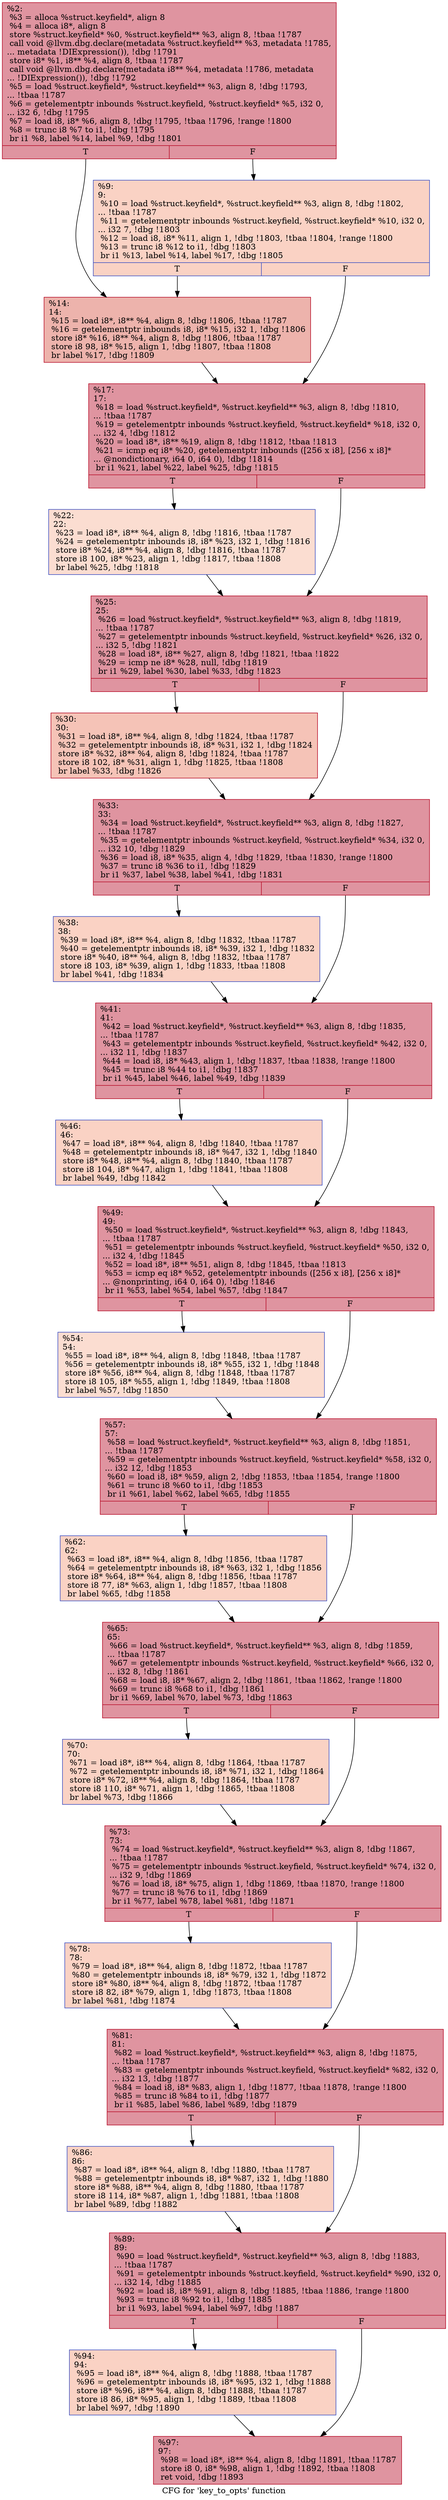 digraph "CFG for 'key_to_opts' function" {
	label="CFG for 'key_to_opts' function";

	Node0x256dea0 [shape=record,color="#b70d28ff", style=filled, fillcolor="#b70d2870",label="{%2:\l  %3 = alloca %struct.keyfield*, align 8\l  %4 = alloca i8*, align 8\l  store %struct.keyfield* %0, %struct.keyfield** %3, align 8, !tbaa !1787\l  call void @llvm.dbg.declare(metadata %struct.keyfield** %3, metadata !1785,\l... metadata !DIExpression()), !dbg !1791\l  store i8* %1, i8** %4, align 8, !tbaa !1787\l  call void @llvm.dbg.declare(metadata i8** %4, metadata !1786, metadata\l... !DIExpression()), !dbg !1792\l  %5 = load %struct.keyfield*, %struct.keyfield** %3, align 8, !dbg !1793,\l... !tbaa !1787\l  %6 = getelementptr inbounds %struct.keyfield, %struct.keyfield* %5, i32 0,\l... i32 6, !dbg !1795\l  %7 = load i8, i8* %6, align 8, !dbg !1795, !tbaa !1796, !range !1800\l  %8 = trunc i8 %7 to i1, !dbg !1795\l  br i1 %8, label %14, label %9, !dbg !1801\l|{<s0>T|<s1>F}}"];
	Node0x256dea0:s0 -> Node0x256e010;
	Node0x256dea0:s1 -> Node0x256dfc0;
	Node0x256dfc0 [shape=record,color="#3d50c3ff", style=filled, fillcolor="#f4987a70",label="{%9:\l9:                                                \l  %10 = load %struct.keyfield*, %struct.keyfield** %3, align 8, !dbg !1802,\l... !tbaa !1787\l  %11 = getelementptr inbounds %struct.keyfield, %struct.keyfield* %10, i32 0,\l... i32 7, !dbg !1803\l  %12 = load i8, i8* %11, align 1, !dbg !1803, !tbaa !1804, !range !1800\l  %13 = trunc i8 %12 to i1, !dbg !1803\l  br i1 %13, label %14, label %17, !dbg !1805\l|{<s0>T|<s1>F}}"];
	Node0x256dfc0:s0 -> Node0x256e010;
	Node0x256dfc0:s1 -> Node0x256e060;
	Node0x256e010 [shape=record,color="#b70d28ff", style=filled, fillcolor="#d6524470",label="{%14:\l14:                                               \l  %15 = load i8*, i8** %4, align 8, !dbg !1806, !tbaa !1787\l  %16 = getelementptr inbounds i8, i8* %15, i32 1, !dbg !1806\l  store i8* %16, i8** %4, align 8, !dbg !1806, !tbaa !1787\l  store i8 98, i8* %15, align 1, !dbg !1807, !tbaa !1808\l  br label %17, !dbg !1809\l}"];
	Node0x256e010 -> Node0x256e060;
	Node0x256e060 [shape=record,color="#b70d28ff", style=filled, fillcolor="#b70d2870",label="{%17:\l17:                                               \l  %18 = load %struct.keyfield*, %struct.keyfield** %3, align 8, !dbg !1810,\l... !tbaa !1787\l  %19 = getelementptr inbounds %struct.keyfield, %struct.keyfield* %18, i32 0,\l... i32 4, !dbg !1812\l  %20 = load i8*, i8** %19, align 8, !dbg !1812, !tbaa !1813\l  %21 = icmp eq i8* %20, getelementptr inbounds ([256 x i8], [256 x i8]*\l... @nondictionary, i64 0, i64 0), !dbg !1814\l  br i1 %21, label %22, label %25, !dbg !1815\l|{<s0>T|<s1>F}}"];
	Node0x256e060:s0 -> Node0x256e0b0;
	Node0x256e060:s1 -> Node0x256e100;
	Node0x256e0b0 [shape=record,color="#3d50c3ff", style=filled, fillcolor="#f7b39670",label="{%22:\l22:                                               \l  %23 = load i8*, i8** %4, align 8, !dbg !1816, !tbaa !1787\l  %24 = getelementptr inbounds i8, i8* %23, i32 1, !dbg !1816\l  store i8* %24, i8** %4, align 8, !dbg !1816, !tbaa !1787\l  store i8 100, i8* %23, align 1, !dbg !1817, !tbaa !1808\l  br label %25, !dbg !1818\l}"];
	Node0x256e0b0 -> Node0x256e100;
	Node0x256e100 [shape=record,color="#b70d28ff", style=filled, fillcolor="#b70d2870",label="{%25:\l25:                                               \l  %26 = load %struct.keyfield*, %struct.keyfield** %3, align 8, !dbg !1819,\l... !tbaa !1787\l  %27 = getelementptr inbounds %struct.keyfield, %struct.keyfield* %26, i32 0,\l... i32 5, !dbg !1821\l  %28 = load i8*, i8** %27, align 8, !dbg !1821, !tbaa !1822\l  %29 = icmp ne i8* %28, null, !dbg !1819\l  br i1 %29, label %30, label %33, !dbg !1823\l|{<s0>T|<s1>F}}"];
	Node0x256e100:s0 -> Node0x256e150;
	Node0x256e100:s1 -> Node0x256e1a0;
	Node0x256e150 [shape=record,color="#b70d28ff", style=filled, fillcolor="#e8765c70",label="{%30:\l30:                                               \l  %31 = load i8*, i8** %4, align 8, !dbg !1824, !tbaa !1787\l  %32 = getelementptr inbounds i8, i8* %31, i32 1, !dbg !1824\l  store i8* %32, i8** %4, align 8, !dbg !1824, !tbaa !1787\l  store i8 102, i8* %31, align 1, !dbg !1825, !tbaa !1808\l  br label %33, !dbg !1826\l}"];
	Node0x256e150 -> Node0x256e1a0;
	Node0x256e1a0 [shape=record,color="#b70d28ff", style=filled, fillcolor="#b70d2870",label="{%33:\l33:                                               \l  %34 = load %struct.keyfield*, %struct.keyfield** %3, align 8, !dbg !1827,\l... !tbaa !1787\l  %35 = getelementptr inbounds %struct.keyfield, %struct.keyfield* %34, i32 0,\l... i32 10, !dbg !1829\l  %36 = load i8, i8* %35, align 4, !dbg !1829, !tbaa !1830, !range !1800\l  %37 = trunc i8 %36 to i1, !dbg !1829\l  br i1 %37, label %38, label %41, !dbg !1831\l|{<s0>T|<s1>F}}"];
	Node0x256e1a0:s0 -> Node0x256e1f0;
	Node0x256e1a0:s1 -> Node0x256e240;
	Node0x256e1f0 [shape=record,color="#3d50c3ff", style=filled, fillcolor="#f4987a70",label="{%38:\l38:                                               \l  %39 = load i8*, i8** %4, align 8, !dbg !1832, !tbaa !1787\l  %40 = getelementptr inbounds i8, i8* %39, i32 1, !dbg !1832\l  store i8* %40, i8** %4, align 8, !dbg !1832, !tbaa !1787\l  store i8 103, i8* %39, align 1, !dbg !1833, !tbaa !1808\l  br label %41, !dbg !1834\l}"];
	Node0x256e1f0 -> Node0x256e240;
	Node0x256e240 [shape=record,color="#b70d28ff", style=filled, fillcolor="#b70d2870",label="{%41:\l41:                                               \l  %42 = load %struct.keyfield*, %struct.keyfield** %3, align 8, !dbg !1835,\l... !tbaa !1787\l  %43 = getelementptr inbounds %struct.keyfield, %struct.keyfield* %42, i32 0,\l... i32 11, !dbg !1837\l  %44 = load i8, i8* %43, align 1, !dbg !1837, !tbaa !1838, !range !1800\l  %45 = trunc i8 %44 to i1, !dbg !1837\l  br i1 %45, label %46, label %49, !dbg !1839\l|{<s0>T|<s1>F}}"];
	Node0x256e240:s0 -> Node0x256e290;
	Node0x256e240:s1 -> Node0x256e2e0;
	Node0x256e290 [shape=record,color="#3d50c3ff", style=filled, fillcolor="#f4987a70",label="{%46:\l46:                                               \l  %47 = load i8*, i8** %4, align 8, !dbg !1840, !tbaa !1787\l  %48 = getelementptr inbounds i8, i8* %47, i32 1, !dbg !1840\l  store i8* %48, i8** %4, align 8, !dbg !1840, !tbaa !1787\l  store i8 104, i8* %47, align 1, !dbg !1841, !tbaa !1808\l  br label %49, !dbg !1842\l}"];
	Node0x256e290 -> Node0x256e2e0;
	Node0x256e2e0 [shape=record,color="#b70d28ff", style=filled, fillcolor="#b70d2870",label="{%49:\l49:                                               \l  %50 = load %struct.keyfield*, %struct.keyfield** %3, align 8, !dbg !1843,\l... !tbaa !1787\l  %51 = getelementptr inbounds %struct.keyfield, %struct.keyfield* %50, i32 0,\l... i32 4, !dbg !1845\l  %52 = load i8*, i8** %51, align 8, !dbg !1845, !tbaa !1813\l  %53 = icmp eq i8* %52, getelementptr inbounds ([256 x i8], [256 x i8]*\l... @nonprinting, i64 0, i64 0), !dbg !1846\l  br i1 %53, label %54, label %57, !dbg !1847\l|{<s0>T|<s1>F}}"];
	Node0x256e2e0:s0 -> Node0x256e330;
	Node0x256e2e0:s1 -> Node0x256e380;
	Node0x256e330 [shape=record,color="#3d50c3ff", style=filled, fillcolor="#f7b39670",label="{%54:\l54:                                               \l  %55 = load i8*, i8** %4, align 8, !dbg !1848, !tbaa !1787\l  %56 = getelementptr inbounds i8, i8* %55, i32 1, !dbg !1848\l  store i8* %56, i8** %4, align 8, !dbg !1848, !tbaa !1787\l  store i8 105, i8* %55, align 1, !dbg !1849, !tbaa !1808\l  br label %57, !dbg !1850\l}"];
	Node0x256e330 -> Node0x256e380;
	Node0x256e380 [shape=record,color="#b70d28ff", style=filled, fillcolor="#b70d2870",label="{%57:\l57:                                               \l  %58 = load %struct.keyfield*, %struct.keyfield** %3, align 8, !dbg !1851,\l... !tbaa !1787\l  %59 = getelementptr inbounds %struct.keyfield, %struct.keyfield* %58, i32 0,\l... i32 12, !dbg !1853\l  %60 = load i8, i8* %59, align 2, !dbg !1853, !tbaa !1854, !range !1800\l  %61 = trunc i8 %60 to i1, !dbg !1853\l  br i1 %61, label %62, label %65, !dbg !1855\l|{<s0>T|<s1>F}}"];
	Node0x256e380:s0 -> Node0x256e3d0;
	Node0x256e380:s1 -> Node0x256e420;
	Node0x256e3d0 [shape=record,color="#3d50c3ff", style=filled, fillcolor="#f4987a70",label="{%62:\l62:                                               \l  %63 = load i8*, i8** %4, align 8, !dbg !1856, !tbaa !1787\l  %64 = getelementptr inbounds i8, i8* %63, i32 1, !dbg !1856\l  store i8* %64, i8** %4, align 8, !dbg !1856, !tbaa !1787\l  store i8 77, i8* %63, align 1, !dbg !1857, !tbaa !1808\l  br label %65, !dbg !1858\l}"];
	Node0x256e3d0 -> Node0x256e420;
	Node0x256e420 [shape=record,color="#b70d28ff", style=filled, fillcolor="#b70d2870",label="{%65:\l65:                                               \l  %66 = load %struct.keyfield*, %struct.keyfield** %3, align 8, !dbg !1859,\l... !tbaa !1787\l  %67 = getelementptr inbounds %struct.keyfield, %struct.keyfield* %66, i32 0,\l... i32 8, !dbg !1861\l  %68 = load i8, i8* %67, align 2, !dbg !1861, !tbaa !1862, !range !1800\l  %69 = trunc i8 %68 to i1, !dbg !1861\l  br i1 %69, label %70, label %73, !dbg !1863\l|{<s0>T|<s1>F}}"];
	Node0x256e420:s0 -> Node0x256e470;
	Node0x256e420:s1 -> Node0x256e4c0;
	Node0x256e470 [shape=record,color="#3d50c3ff", style=filled, fillcolor="#f4987a70",label="{%70:\l70:                                               \l  %71 = load i8*, i8** %4, align 8, !dbg !1864, !tbaa !1787\l  %72 = getelementptr inbounds i8, i8* %71, i32 1, !dbg !1864\l  store i8* %72, i8** %4, align 8, !dbg !1864, !tbaa !1787\l  store i8 110, i8* %71, align 1, !dbg !1865, !tbaa !1808\l  br label %73, !dbg !1866\l}"];
	Node0x256e470 -> Node0x256e4c0;
	Node0x256e4c0 [shape=record,color="#b70d28ff", style=filled, fillcolor="#b70d2870",label="{%73:\l73:                                               \l  %74 = load %struct.keyfield*, %struct.keyfield** %3, align 8, !dbg !1867,\l... !tbaa !1787\l  %75 = getelementptr inbounds %struct.keyfield, %struct.keyfield* %74, i32 0,\l... i32 9, !dbg !1869\l  %76 = load i8, i8* %75, align 1, !dbg !1869, !tbaa !1870, !range !1800\l  %77 = trunc i8 %76 to i1, !dbg !1869\l  br i1 %77, label %78, label %81, !dbg !1871\l|{<s0>T|<s1>F}}"];
	Node0x256e4c0:s0 -> Node0x256e510;
	Node0x256e4c0:s1 -> Node0x256e560;
	Node0x256e510 [shape=record,color="#3d50c3ff", style=filled, fillcolor="#f4987a70",label="{%78:\l78:                                               \l  %79 = load i8*, i8** %4, align 8, !dbg !1872, !tbaa !1787\l  %80 = getelementptr inbounds i8, i8* %79, i32 1, !dbg !1872\l  store i8* %80, i8** %4, align 8, !dbg !1872, !tbaa !1787\l  store i8 82, i8* %79, align 1, !dbg !1873, !tbaa !1808\l  br label %81, !dbg !1874\l}"];
	Node0x256e510 -> Node0x256e560;
	Node0x256e560 [shape=record,color="#b70d28ff", style=filled, fillcolor="#b70d2870",label="{%81:\l81:                                               \l  %82 = load %struct.keyfield*, %struct.keyfield** %3, align 8, !dbg !1875,\l... !tbaa !1787\l  %83 = getelementptr inbounds %struct.keyfield, %struct.keyfield* %82, i32 0,\l... i32 13, !dbg !1877\l  %84 = load i8, i8* %83, align 1, !dbg !1877, !tbaa !1878, !range !1800\l  %85 = trunc i8 %84 to i1, !dbg !1877\l  br i1 %85, label %86, label %89, !dbg !1879\l|{<s0>T|<s1>F}}"];
	Node0x256e560:s0 -> Node0x256e5b0;
	Node0x256e560:s1 -> Node0x256e600;
	Node0x256e5b0 [shape=record,color="#3d50c3ff", style=filled, fillcolor="#f4987a70",label="{%86:\l86:                                               \l  %87 = load i8*, i8** %4, align 8, !dbg !1880, !tbaa !1787\l  %88 = getelementptr inbounds i8, i8* %87, i32 1, !dbg !1880\l  store i8* %88, i8** %4, align 8, !dbg !1880, !tbaa !1787\l  store i8 114, i8* %87, align 1, !dbg !1881, !tbaa !1808\l  br label %89, !dbg !1882\l}"];
	Node0x256e5b0 -> Node0x256e600;
	Node0x256e600 [shape=record,color="#b70d28ff", style=filled, fillcolor="#b70d2870",label="{%89:\l89:                                               \l  %90 = load %struct.keyfield*, %struct.keyfield** %3, align 8, !dbg !1883,\l... !tbaa !1787\l  %91 = getelementptr inbounds %struct.keyfield, %struct.keyfield* %90, i32 0,\l... i32 14, !dbg !1885\l  %92 = load i8, i8* %91, align 8, !dbg !1885, !tbaa !1886, !range !1800\l  %93 = trunc i8 %92 to i1, !dbg !1885\l  br i1 %93, label %94, label %97, !dbg !1887\l|{<s0>T|<s1>F}}"];
	Node0x256e600:s0 -> Node0x256e650;
	Node0x256e600:s1 -> Node0x256e6a0;
	Node0x256e650 [shape=record,color="#3d50c3ff", style=filled, fillcolor="#f4987a70",label="{%94:\l94:                                               \l  %95 = load i8*, i8** %4, align 8, !dbg !1888, !tbaa !1787\l  %96 = getelementptr inbounds i8, i8* %95, i32 1, !dbg !1888\l  store i8* %96, i8** %4, align 8, !dbg !1888, !tbaa !1787\l  store i8 86, i8* %95, align 1, !dbg !1889, !tbaa !1808\l  br label %97, !dbg !1890\l}"];
	Node0x256e650 -> Node0x256e6a0;
	Node0x256e6a0 [shape=record,color="#b70d28ff", style=filled, fillcolor="#b70d2870",label="{%97:\l97:                                               \l  %98 = load i8*, i8** %4, align 8, !dbg !1891, !tbaa !1787\l  store i8 0, i8* %98, align 1, !dbg !1892, !tbaa !1808\l  ret void, !dbg !1893\l}"];
}
